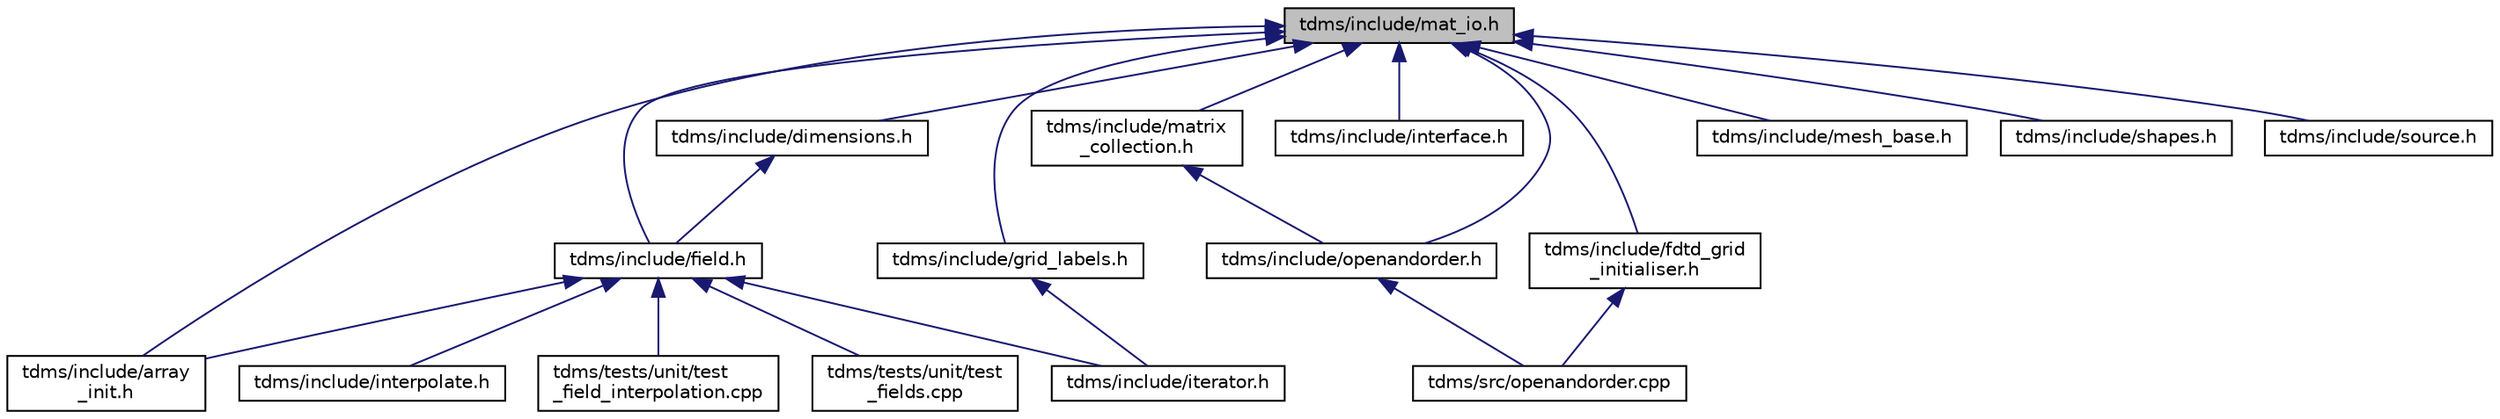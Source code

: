 digraph "tdms/include/mat_io.h"
{
 // LATEX_PDF_SIZE
  edge [fontname="Helvetica",fontsize="10",labelfontname="Helvetica",labelfontsize="10"];
  node [fontname="Helvetica",fontsize="10",shape=record];
  Node1 [label="tdms/include/mat_io.h",height=0.2,width=0.4,color="black", fillcolor="grey75", style="filled", fontcolor="black",tooltip="Includes MATLAB headers for I/O."];
  Node1 -> Node2 [dir="back",color="midnightblue",fontsize="10",style="solid",fontname="Helvetica"];
  Node2 [label="tdms/include/dimensions.h",height=0.2,width=0.4,color="black", fillcolor="white", style="filled",URL="$dimensions_8h.html",tooltip=" "];
  Node2 -> Node3 [dir="back",color="midnightblue",fontsize="10",style="solid",fontname="Helvetica"];
  Node3 [label="tdms/include/field.h",height=0.2,width=0.4,color="black", fillcolor="white", style="filled",URL="$field_8h.html",tooltip="Classes for the electric and magnetic (split) fields on a grid."];
  Node3 -> Node4 [dir="back",color="midnightblue",fontsize="10",style="solid",fontname="Helvetica"];
  Node4 [label="tdms/include/array\l_init.h",height=0.2,width=0.4,color="black", fillcolor="white", style="filled",URL="$array__init_8h.html",tooltip="A collection of functions for array initialisation given MATLAB pointers."];
  Node3 -> Node5 [dir="back",color="midnightblue",fontsize="10",style="solid",fontname="Helvetica"];
  Node5 [label="tdms/include/interpolate.h",height=0.2,width=0.4,color="black", fillcolor="white", style="filled",URL="$interpolate_8h.html",tooltip="Interpolation of field values within FDTD grid."];
  Node3 -> Node6 [dir="back",color="midnightblue",fontsize="10",style="solid",fontname="Helvetica"];
  Node6 [label="tdms/include/iterator.h",height=0.2,width=0.4,color="black", fillcolor="white", style="filled",URL="$iterator_8h.html",tooltip="The main time propogation algorithm."];
  Node3 -> Node7 [dir="back",color="midnightblue",fontsize="10",style="solid",fontname="Helvetica"];
  Node7 [label="tdms/tests/unit/test\l_field_interpolation.cpp",height=0.2,width=0.4,color="black", fillcolor="white", style="filled",URL="$test__field__interpolation_8cpp.html",tooltip="Tests interpolation of E- and H-fields and compares the errors against MATLAB benchmarks."];
  Node3 -> Node8 [dir="back",color="midnightblue",fontsize="10",style="solid",fontname="Helvetica"];
  Node8 [label="tdms/tests/unit/test\l_fields.cpp",height=0.2,width=0.4,color="black", fillcolor="white", style="filled",URL="$test__fields_8cpp.html",tooltip="Test of the Field class and subclasses."];
  Node1 -> Node3 [dir="back",color="midnightblue",fontsize="10",style="solid",fontname="Helvetica"];
  Node1 -> Node4 [dir="back",color="midnightblue",fontsize="10",style="solid",fontname="Helvetica"];
  Node1 -> Node9 [dir="back",color="midnightblue",fontsize="10",style="solid",fontname="Helvetica"];
  Node9 [label="tdms/include/fdtd_grid\l_initialiser.h",height=0.2,width=0.4,color="black", fillcolor="white", style="filled",URL="$fdtd__grid__initialiser_8h.html",tooltip="Initialisation of the FDTD grid."];
  Node9 -> Node10 [dir="back",color="midnightblue",fontsize="10",style="solid",fontname="Helvetica"];
  Node10 [label="tdms/src/openandorder.cpp",height=0.2,width=0.4,color="black", fillcolor="white", style="filled",URL="$openandorder_8cpp.html",tooltip="Launch and file IO."];
  Node1 -> Node11 [dir="back",color="midnightblue",fontsize="10",style="solid",fontname="Helvetica"];
  Node11 [label="tdms/include/grid_labels.h",height=0.2,width=0.4,color="black", fillcolor="white", style="filled",URL="$grid__labels_8h.html",tooltip="Class to hold the labels of a Yee cell."];
  Node11 -> Node6 [dir="back",color="midnightblue",fontsize="10",style="solid",fontname="Helvetica"];
  Node1 -> Node12 [dir="back",color="midnightblue",fontsize="10",style="solid",fontname="Helvetica"];
  Node12 [label="tdms/include/interface.h",height=0.2,width=0.4,color="black", fillcolor="white", style="filled",URL="$interface_8h.html",tooltip=" "];
  Node1 -> Node13 [dir="back",color="midnightblue",fontsize="10",style="solid",fontname="Helvetica"];
  Node13 [label="tdms/include/matrix\l_collection.h",height=0.2,width=0.4,color="black", fillcolor="white", style="filled",URL="$matrix__collection_8h.html",tooltip="A collection of named MATLAB matrices."];
  Node13 -> Node14 [dir="back",color="midnightblue",fontsize="10",style="solid",fontname="Helvetica"];
  Node14 [label="tdms/include/openandorder.h",height=0.2,width=0.4,color="black", fillcolor="white", style="filled",URL="$openandorder_8h.html",tooltip="Launch TDMS and file IO."];
  Node14 -> Node10 [dir="back",color="midnightblue",fontsize="10",style="solid",fontname="Helvetica"];
  Node1 -> Node15 [dir="back",color="midnightblue",fontsize="10",style="solid",fontname="Helvetica"];
  Node15 [label="tdms/include/mesh_base.h",height=0.2,width=0.4,color="black", fillcolor="white", style="filled",URL="$mesh__base_8h.html",tooltip="Generation of orientated mesh."];
  Node1 -> Node14 [dir="back",color="midnightblue",fontsize="10",style="solid",fontname="Helvetica"];
  Node1 -> Node16 [dir="back",color="midnightblue",fontsize="10",style="solid",fontname="Helvetica"];
  Node16 [label="tdms/include/shapes.h",height=0.2,width=0.4,color="black", fillcolor="white", style="filled",URL="$shapes_8h_source.html",tooltip=" "];
  Node1 -> Node17 [dir="back",color="midnightblue",fontsize="10",style="solid",fontname="Helvetica"];
  Node17 [label="tdms/include/source.h",height=0.2,width=0.4,color="black", fillcolor="white", style="filled",URL="$source_8h.html",tooltip=" "];
}
